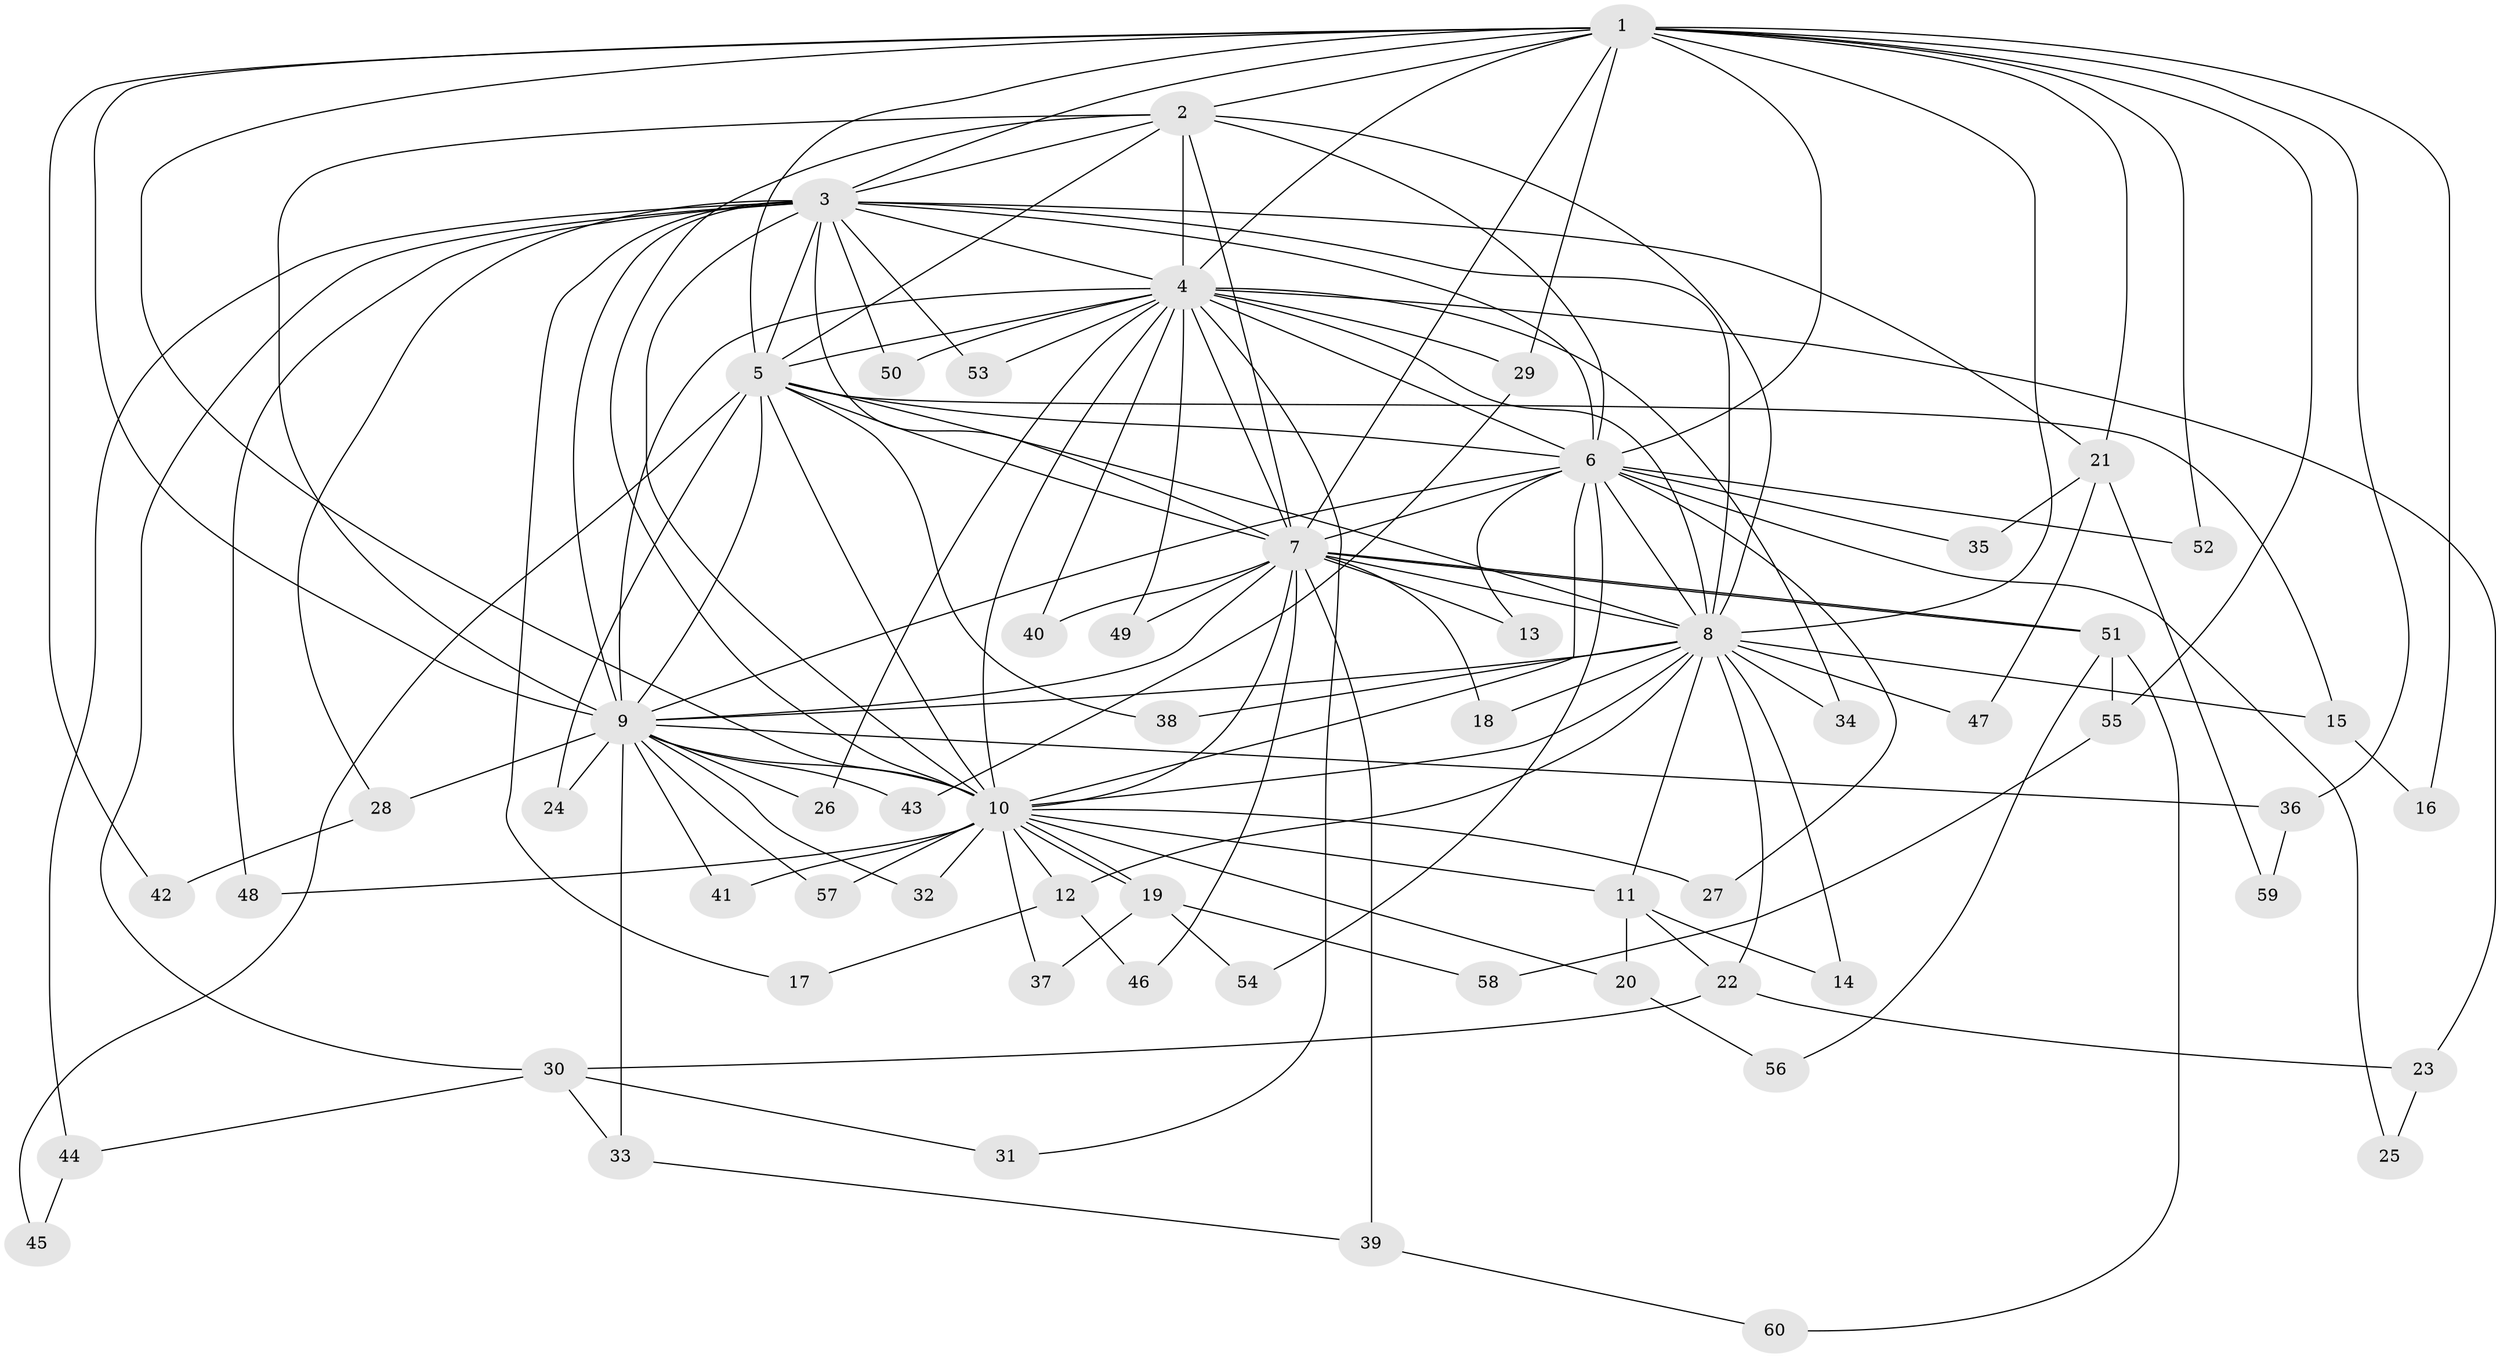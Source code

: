 // coarse degree distribution, {28: 0.03333333333333333, 8: 0.03333333333333333, 1: 0.26666666666666666, 2: 0.4, 4: 0.06666666666666667, 3: 0.13333333333333333, 5: 0.06666666666666667}
// Generated by graph-tools (version 1.1) at 2025/49/03/04/25 22:49:49]
// undirected, 60 vertices, 145 edges
graph export_dot {
  node [color=gray90,style=filled];
  1;
  2;
  3;
  4;
  5;
  6;
  7;
  8;
  9;
  10;
  11;
  12;
  13;
  14;
  15;
  16;
  17;
  18;
  19;
  20;
  21;
  22;
  23;
  24;
  25;
  26;
  27;
  28;
  29;
  30;
  31;
  32;
  33;
  34;
  35;
  36;
  37;
  38;
  39;
  40;
  41;
  42;
  43;
  44;
  45;
  46;
  47;
  48;
  49;
  50;
  51;
  52;
  53;
  54;
  55;
  56;
  57;
  58;
  59;
  60;
  1 -- 2;
  1 -- 3;
  1 -- 4;
  1 -- 5;
  1 -- 6;
  1 -- 7;
  1 -- 8;
  1 -- 9;
  1 -- 10;
  1 -- 16;
  1 -- 21;
  1 -- 29;
  1 -- 36;
  1 -- 42;
  1 -- 52;
  1 -- 55;
  2 -- 3;
  2 -- 4;
  2 -- 5;
  2 -- 6;
  2 -- 7;
  2 -- 8;
  2 -- 9;
  2 -- 10;
  3 -- 4;
  3 -- 5;
  3 -- 6;
  3 -- 7;
  3 -- 8;
  3 -- 9;
  3 -- 10;
  3 -- 17;
  3 -- 21;
  3 -- 28;
  3 -- 30;
  3 -- 44;
  3 -- 48;
  3 -- 50;
  3 -- 53;
  4 -- 5;
  4 -- 6;
  4 -- 7;
  4 -- 8;
  4 -- 9;
  4 -- 10;
  4 -- 23;
  4 -- 26;
  4 -- 29;
  4 -- 31;
  4 -- 34;
  4 -- 40;
  4 -- 49;
  4 -- 50;
  4 -- 53;
  5 -- 6;
  5 -- 7;
  5 -- 8;
  5 -- 9;
  5 -- 10;
  5 -- 15;
  5 -- 24;
  5 -- 38;
  5 -- 45;
  6 -- 7;
  6 -- 8;
  6 -- 9;
  6 -- 10;
  6 -- 13;
  6 -- 25;
  6 -- 27;
  6 -- 35;
  6 -- 52;
  6 -- 54;
  7 -- 8;
  7 -- 9;
  7 -- 10;
  7 -- 13;
  7 -- 18;
  7 -- 39;
  7 -- 40;
  7 -- 46;
  7 -- 49;
  7 -- 51;
  7 -- 51;
  8 -- 9;
  8 -- 10;
  8 -- 11;
  8 -- 12;
  8 -- 14;
  8 -- 15;
  8 -- 18;
  8 -- 22;
  8 -- 34;
  8 -- 38;
  8 -- 47;
  9 -- 10;
  9 -- 24;
  9 -- 26;
  9 -- 28;
  9 -- 32;
  9 -- 33;
  9 -- 36;
  9 -- 41;
  9 -- 43;
  9 -- 57;
  10 -- 11;
  10 -- 12;
  10 -- 19;
  10 -- 19;
  10 -- 20;
  10 -- 27;
  10 -- 32;
  10 -- 37;
  10 -- 41;
  10 -- 48;
  10 -- 57;
  11 -- 14;
  11 -- 20;
  11 -- 22;
  12 -- 17;
  12 -- 46;
  15 -- 16;
  19 -- 37;
  19 -- 54;
  19 -- 58;
  20 -- 56;
  21 -- 35;
  21 -- 47;
  21 -- 59;
  22 -- 23;
  22 -- 30;
  23 -- 25;
  28 -- 42;
  29 -- 43;
  30 -- 31;
  30 -- 33;
  30 -- 44;
  33 -- 39;
  36 -- 59;
  39 -- 60;
  44 -- 45;
  51 -- 55;
  51 -- 56;
  51 -- 60;
  55 -- 58;
}
